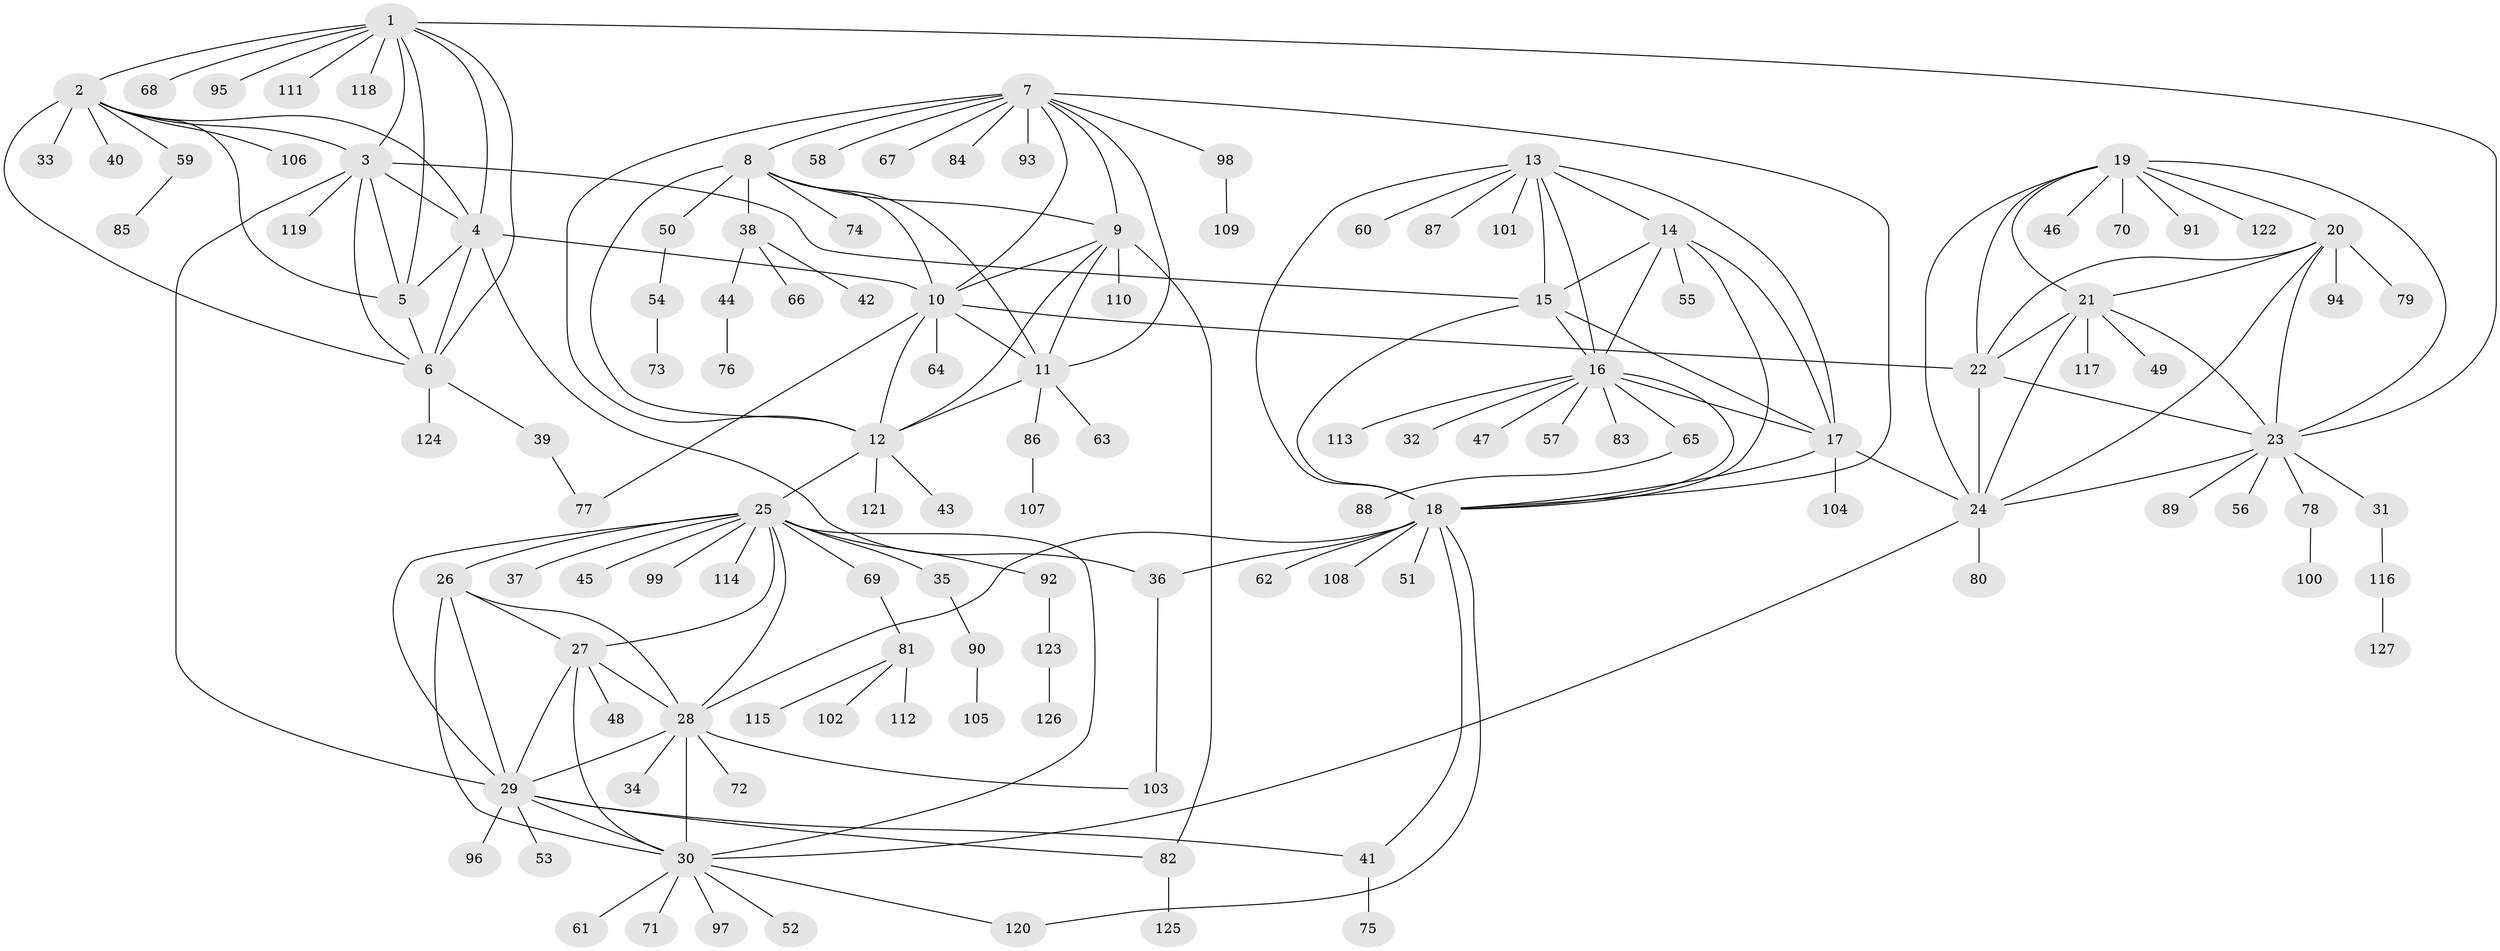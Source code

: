 // coarse degree distribution, {11: 0.03409090909090909, 5: 0.011363636363636364, 6: 0.045454545454545456, 12: 0.011363636363636364, 8: 0.011363636363636364, 4: 0.011363636363636364, 7: 0.011363636363636364, 16: 0.022727272727272728, 3: 0.022727272727272728, 1: 0.7613636363636364, 2: 0.056818181818181816}
// Generated by graph-tools (version 1.1) at 2025/59/03/04/25 21:59:06]
// undirected, 127 vertices, 188 edges
graph export_dot {
graph [start="1"]
  node [color=gray90,style=filled];
  1;
  2;
  3;
  4;
  5;
  6;
  7;
  8;
  9;
  10;
  11;
  12;
  13;
  14;
  15;
  16;
  17;
  18;
  19;
  20;
  21;
  22;
  23;
  24;
  25;
  26;
  27;
  28;
  29;
  30;
  31;
  32;
  33;
  34;
  35;
  36;
  37;
  38;
  39;
  40;
  41;
  42;
  43;
  44;
  45;
  46;
  47;
  48;
  49;
  50;
  51;
  52;
  53;
  54;
  55;
  56;
  57;
  58;
  59;
  60;
  61;
  62;
  63;
  64;
  65;
  66;
  67;
  68;
  69;
  70;
  71;
  72;
  73;
  74;
  75;
  76;
  77;
  78;
  79;
  80;
  81;
  82;
  83;
  84;
  85;
  86;
  87;
  88;
  89;
  90;
  91;
  92;
  93;
  94;
  95;
  96;
  97;
  98;
  99;
  100;
  101;
  102;
  103;
  104;
  105;
  106;
  107;
  108;
  109;
  110;
  111;
  112;
  113;
  114;
  115;
  116;
  117;
  118;
  119;
  120;
  121;
  122;
  123;
  124;
  125;
  126;
  127;
  1 -- 2;
  1 -- 3;
  1 -- 4;
  1 -- 5;
  1 -- 6;
  1 -- 23;
  1 -- 68;
  1 -- 95;
  1 -- 111;
  1 -- 118;
  2 -- 3;
  2 -- 4;
  2 -- 5;
  2 -- 6;
  2 -- 33;
  2 -- 40;
  2 -- 59;
  2 -- 106;
  3 -- 4;
  3 -- 5;
  3 -- 6;
  3 -- 15;
  3 -- 29;
  3 -- 119;
  4 -- 5;
  4 -- 6;
  4 -- 10;
  4 -- 36;
  5 -- 6;
  6 -- 39;
  6 -- 124;
  7 -- 8;
  7 -- 9;
  7 -- 10;
  7 -- 11;
  7 -- 12;
  7 -- 18;
  7 -- 58;
  7 -- 67;
  7 -- 84;
  7 -- 93;
  7 -- 98;
  8 -- 9;
  8 -- 10;
  8 -- 11;
  8 -- 12;
  8 -- 38;
  8 -- 50;
  8 -- 74;
  9 -- 10;
  9 -- 11;
  9 -- 12;
  9 -- 82;
  9 -- 110;
  10 -- 11;
  10 -- 12;
  10 -- 22;
  10 -- 64;
  10 -- 77;
  11 -- 12;
  11 -- 63;
  11 -- 86;
  12 -- 25;
  12 -- 43;
  12 -- 121;
  13 -- 14;
  13 -- 15;
  13 -- 16;
  13 -- 17;
  13 -- 18;
  13 -- 60;
  13 -- 87;
  13 -- 101;
  14 -- 15;
  14 -- 16;
  14 -- 17;
  14 -- 18;
  14 -- 55;
  15 -- 16;
  15 -- 17;
  15 -- 18;
  16 -- 17;
  16 -- 18;
  16 -- 32;
  16 -- 47;
  16 -- 57;
  16 -- 65;
  16 -- 83;
  16 -- 113;
  17 -- 18;
  17 -- 24;
  17 -- 104;
  18 -- 28;
  18 -- 36;
  18 -- 41;
  18 -- 51;
  18 -- 62;
  18 -- 108;
  18 -- 120;
  19 -- 20;
  19 -- 21;
  19 -- 22;
  19 -- 23;
  19 -- 24;
  19 -- 46;
  19 -- 70;
  19 -- 91;
  19 -- 122;
  20 -- 21;
  20 -- 22;
  20 -- 23;
  20 -- 24;
  20 -- 79;
  20 -- 94;
  21 -- 22;
  21 -- 23;
  21 -- 24;
  21 -- 49;
  21 -- 117;
  22 -- 23;
  22 -- 24;
  23 -- 24;
  23 -- 31;
  23 -- 56;
  23 -- 78;
  23 -- 89;
  24 -- 30;
  24 -- 80;
  25 -- 26;
  25 -- 27;
  25 -- 28;
  25 -- 29;
  25 -- 30;
  25 -- 35;
  25 -- 37;
  25 -- 45;
  25 -- 69;
  25 -- 92;
  25 -- 99;
  25 -- 114;
  26 -- 27;
  26 -- 28;
  26 -- 29;
  26 -- 30;
  27 -- 28;
  27 -- 29;
  27 -- 30;
  27 -- 48;
  28 -- 29;
  28 -- 30;
  28 -- 34;
  28 -- 72;
  28 -- 103;
  29 -- 30;
  29 -- 41;
  29 -- 53;
  29 -- 82;
  29 -- 96;
  30 -- 52;
  30 -- 61;
  30 -- 71;
  30 -- 97;
  30 -- 120;
  31 -- 116;
  35 -- 90;
  36 -- 103;
  38 -- 42;
  38 -- 44;
  38 -- 66;
  39 -- 77;
  41 -- 75;
  44 -- 76;
  50 -- 54;
  54 -- 73;
  59 -- 85;
  65 -- 88;
  69 -- 81;
  78 -- 100;
  81 -- 102;
  81 -- 112;
  81 -- 115;
  82 -- 125;
  86 -- 107;
  90 -- 105;
  92 -- 123;
  98 -- 109;
  116 -- 127;
  123 -- 126;
}
